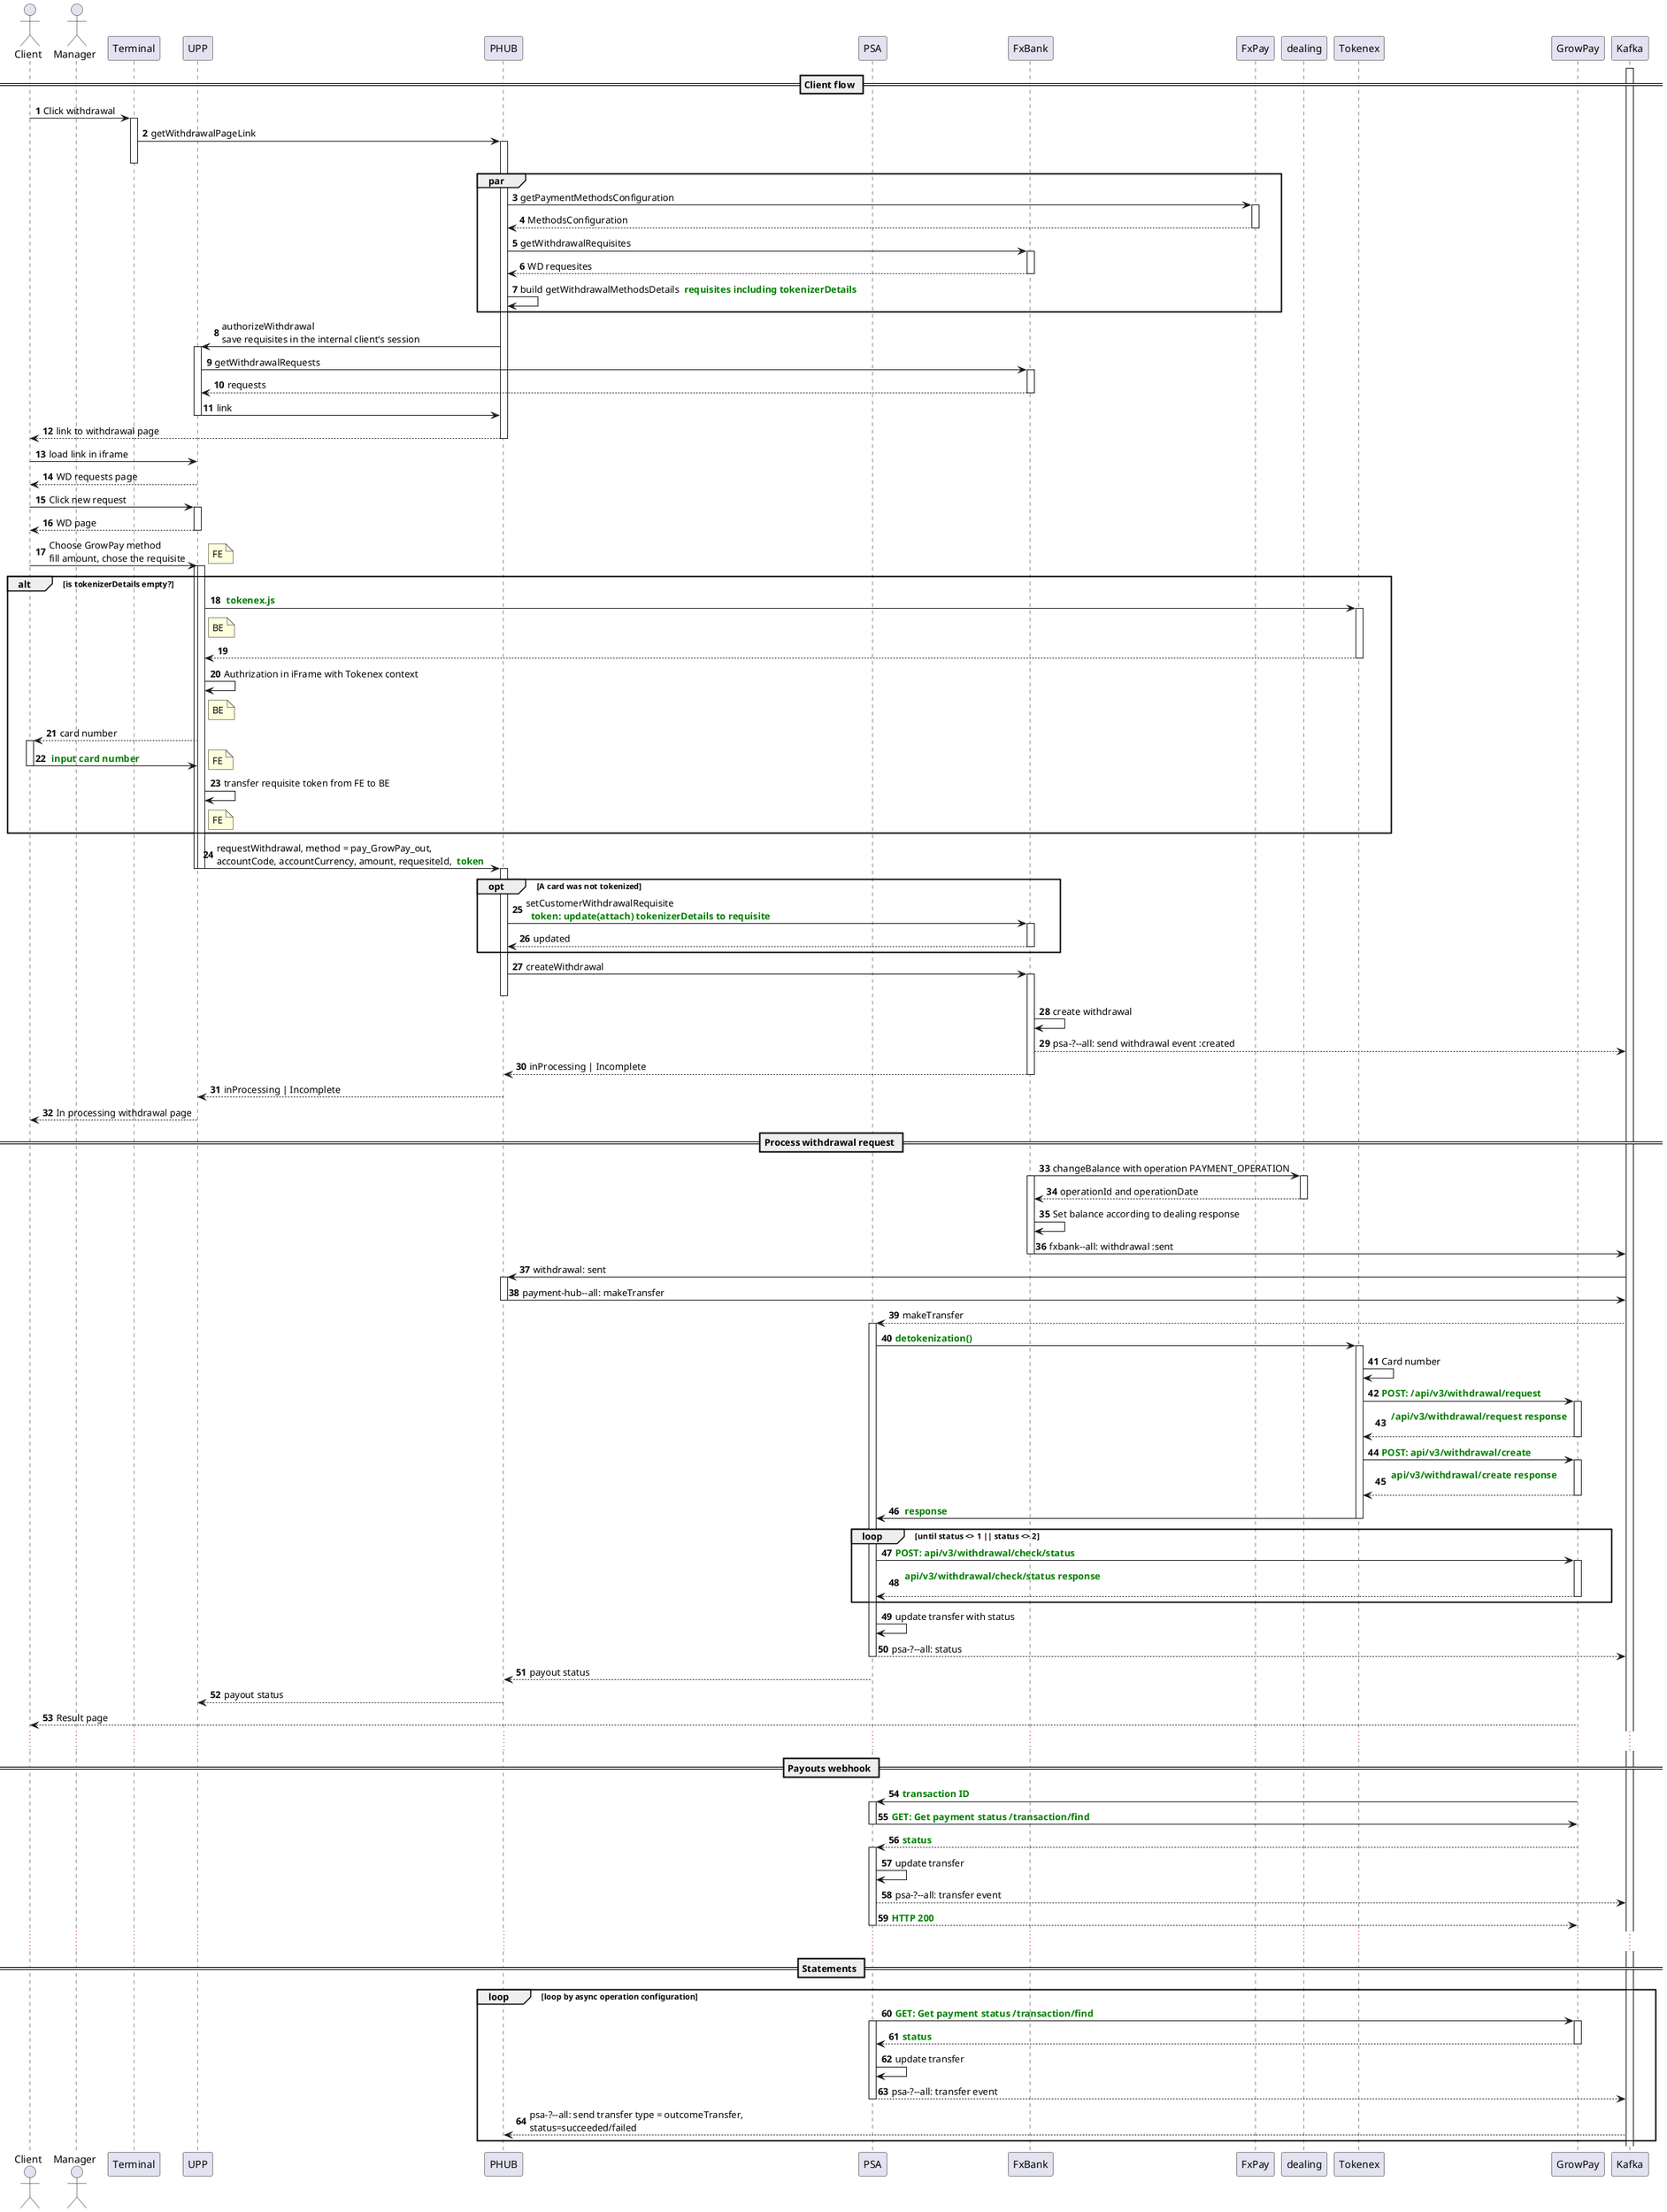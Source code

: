 @startuml
autonumber

actor Client
actor Manager
participant Terminal
participant UPP
participant PHUB
participant PSA
participant FxBank
participant FxPay
participant dealing
participant Tokenex
participant GrowPay
participant Kafka

== Client flow ==

activate Kafka

Client -> Terminal ++: Click withdrawal
Terminal -> PHUB ++: getWithdrawalPageLink
deactivate Terminal

par
PHUB -> FxPay ++: getPaymentMethodsConfiguration
FxPay --> PHUB --: MethodsConfiguration
PHUB -> FxBank ++: getWithdrawalRequisites
FxBank --> PHUB --: WD requesites
PHUB -> PHUB : build getWithdrawalMethodsDetails <b><font color=green> requisites including tokenizerDetails
end

PHUB -> UPP ++: authorizeWithdrawal \nsave requisites in the internal client's session
UPP -> FxBank ++: getWithdrawalRequests
FxBank --> UPP --: requests
UPP -> PHUB --: link
PHUB --> Client --: link to withdrawal page

Client -> UPP: load link in iframe
UPP --> Client: WD requests page

Client -> UPP ++: Click new request
UPP --> Client --: WD page

deactivate Client

Client -> UPP ++: Choose GrowPay method\nfill amount, chose the requisite
note right: FE

activate UPP

alt is tokenizerDetails empty?
    
    UPP -> Tokenex ++:  <b><font color=green> tokenex.js
    note right of UPP: BE
    Tokenex --> UPP --:    
    UPP -> UPP : Authrization in iFrame with Tokenex context
    note right of UPP: BE
    UPP --> Client ++: card number
    Client -> UPP --: <b><font color=green> input card number
    note right: FE
    UPP -> UPP : transfer requisite token from FE to BE
    note right of UPP: FE
end

UPP -> PHUB --: requestWithdrawal, method = pay_GrowPay_out,\naccountCode, accountCurrency, amount, requesiteId, <b><font color=green> token
deactivate UPP
activate PHUB

opt A card was not tokenized
    PHUB -> FxBank ++: setCustomerWithdrawalRequisite \n<b><font color=green>  token: update(attach) tokenizerDetails to requisite
    FxBank --> PHUB --: updated
end

PHUB -> FxBank ++: createWithdrawal
deactivate PHUB
FxBank -> FxBank : create withdrawal
FxBank --> Kafka : psa-?--all: send withdrawal event :created
FxBank --> PHUB --: inProcessing | Incomplete
PHUB --> UPP --: inProcessing | Incomplete
UPP --> Client --: In processing withdrawal page


== Process withdrawal request ==

FxBank -> dealing ++: changeBalance with operation PAYMENT_OPERATION
activate FxBank
dealing --> FxBank --:  operationId and operationDate
FxBank -> FxBank : Set balance according to dealing response 
FxBank -> Kafka --: fxbank--all: withdrawal :sent

Kafka -> PHUB ++: withdrawal: sent
PHUB -> Kafka --: payment-hub--all: makeTransfer
Kafka --> PSA ++: makeTransfer
PSA -> Tokenex ++: <b><font color=green>detokenization()
Tokenex -> Tokenex : Card number

Tokenex -> GrowPay ++: <b><font color=green>POST: /api/v3/withdrawal/request
GrowPay --> Tokenex --: <b><font color=green> /api/v3/withdrawal/request response \n
Tokenex -> GrowPay ++: <b><font color=green>POST: api/v3/withdrawal/create
GrowPay --> Tokenex --: <b><font color=green> api/v3/withdrawal/create response \n

Tokenex -> PSA --: <b><font color=green> response

loop until status <> 1 || status <> 2
PSA -> GrowPay ++: <b><font color=green>POST: api/v3/withdrawal/check/status
GrowPay --> PSA --: <b><font color=green> api/v3/withdrawal/check/status response \n
end

PSA -> PSA : update transfer with status
PSA --> Kafka --: psa-?--all: status
PSA --> PHUB --: payout status
PHUB --> UPP --: payout status
GrowPay --> Client --: Result page

...
== Payouts webhook ==
GrowPay -> PSA ++: <b><font color=green>transaction ID
PSA -> GrowPay --: <b><font color=green>GET: Get payment status /transaction/find
GrowPay --> PSA ++: <b><font color=green>status
PSA -> PSA : update transfer
PSA --> Kafka :  psa-?--all: transfer event
PSA --> GrowPay --: <b><font color=green>HTTP 200

...
== Statements ==
    loop loop by async operation configuration
    PSA -> GrowPay ++: <b><font color=green>GET: Get payment status /transaction/find
    activate PSA
    GrowPay --> PSA --: <b><font color=green>status
    PSA -> PSA: update transfer
    PSA --> Kafka --:  psa-?--all: transfer event
    Kafka --> PHUB : psa-?--all: send transfer type = outcomeTransfer, \nstatus=succeeded/failed
    deactivate PSA
end loop

@enduml